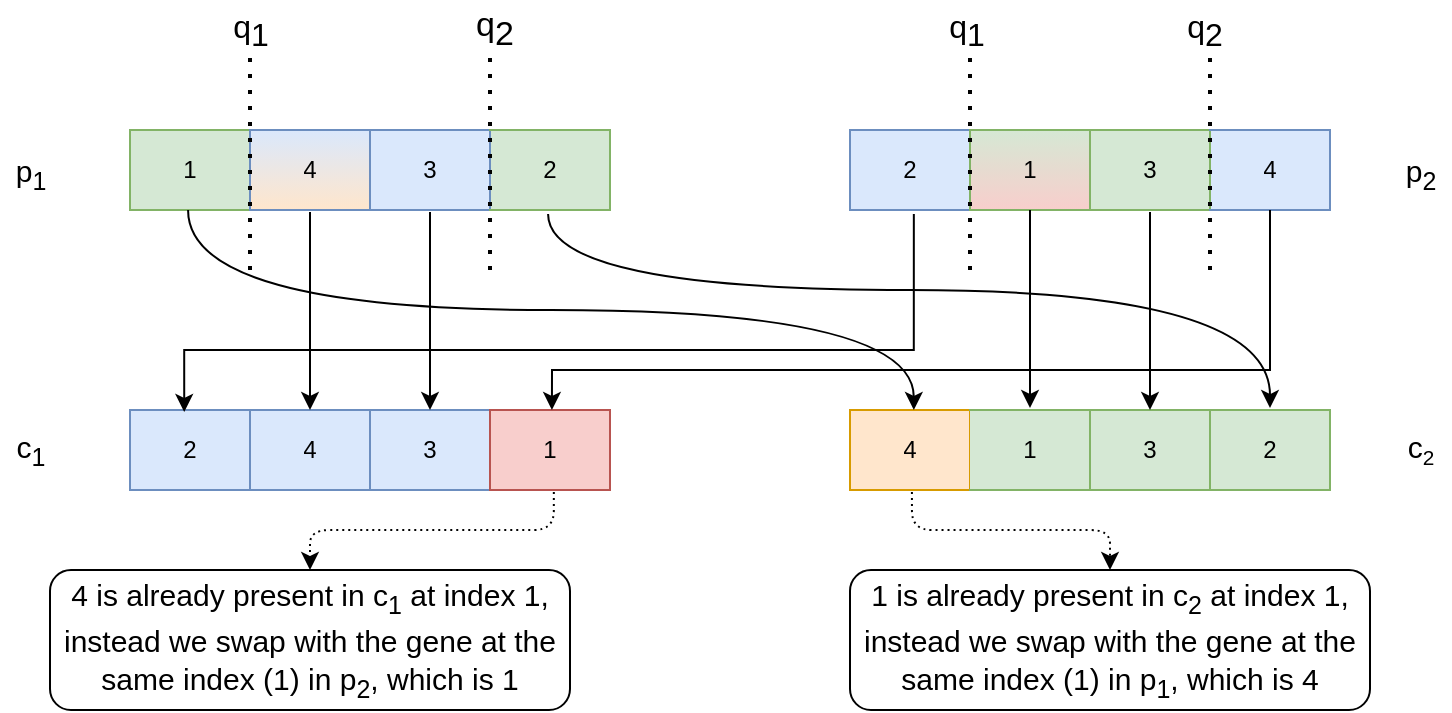 <mxfile version="20.0.1" type="device"><diagram id="W-CUC_xQhWOMWM6k2cVl" name="Page-1"><mxGraphModel dx="813" dy="454" grid="1" gridSize="10" guides="1" tooltips="1" connect="1" arrows="1" fold="1" page="1" pageScale="1" pageWidth="827" pageHeight="1169" math="0" shadow="0"><root><mxCell id="0"/><mxCell id="1" parent="0"/><mxCell id="MWCVSBkgfItiDsYh1Fta-3" value="" style="shape=table;startSize=0;container=1;collapsible=0;childLayout=tableLayout;fillColor=#d5e8d4;strokeColor=#82b366;gradientColor=none;" parent="1" vertex="1"><mxGeometry x="110" y="200" width="240" height="40" as="geometry"/></mxCell><mxCell id="MWCVSBkgfItiDsYh1Fta-4" value="" style="shape=tableRow;horizontal=0;startSize=0;swimlaneHead=0;swimlaneBody=0;top=0;left=0;bottom=0;right=0;collapsible=0;dropTarget=0;fillColor=none;points=[[0,0.5],[1,0.5]];portConstraint=eastwest;" parent="MWCVSBkgfItiDsYh1Fta-3" vertex="1"><mxGeometry width="240" height="40" as="geometry"/></mxCell><mxCell id="MWCVSBkgfItiDsYh1Fta-5" value="1" style="shape=partialRectangle;html=1;whiteSpace=wrap;connectable=0;overflow=hidden;fillColor=none;top=1;left=1;bottom=1;right=0;pointerEvents=1;strokeColor=#82B366;" parent="MWCVSBkgfItiDsYh1Fta-4" vertex="1"><mxGeometry width="60" height="40" as="geometry"><mxRectangle width="60" height="40" as="alternateBounds"/></mxGeometry></mxCell><mxCell id="MWCVSBkgfItiDsYh1Fta-6" value="4" style="shape=partialRectangle;html=1;whiteSpace=wrap;connectable=0;overflow=hidden;fillColor=#dae8fc;top=1;left=1;bottom=1;right=1;pointerEvents=1;strokeColor=#6c8ebf;gradientColor=#FFE6CC;" parent="MWCVSBkgfItiDsYh1Fta-4" vertex="1"><mxGeometry x="60" width="60" height="40" as="geometry"><mxRectangle width="60" height="40" as="alternateBounds"/></mxGeometry></mxCell><mxCell id="MWCVSBkgfItiDsYh1Fta-7" value="3" style="shape=partialRectangle;html=1;whiteSpace=wrap;connectable=0;overflow=hidden;fillColor=#dae8fc;top=1;left=1;bottom=1;right=1;pointerEvents=1;strokeColor=#6c8ebf;" parent="MWCVSBkgfItiDsYh1Fta-4" vertex="1"><mxGeometry x="120" width="60" height="40" as="geometry"><mxRectangle width="60" height="40" as="alternateBounds"/></mxGeometry></mxCell><mxCell id="MWCVSBkgfItiDsYh1Fta-8" value="2" style="shape=partialRectangle;html=1;whiteSpace=wrap;connectable=0;overflow=hidden;fillColor=none;top=1;left=0;bottom=1;right=1;pointerEvents=1;strokeColor=#82B366;" parent="MWCVSBkgfItiDsYh1Fta-4" vertex="1"><mxGeometry x="180" width="60" height="40" as="geometry"><mxRectangle width="60" height="40" as="alternateBounds"/></mxGeometry></mxCell><mxCell id="MWCVSBkgfItiDsYh1Fta-9" value="" style="shape=table;startSize=0;container=1;collapsible=0;childLayout=tableLayout;fillColor=#dae8fc;strokeColor=#6c8ebf;" parent="1" vertex="1"><mxGeometry x="470" y="200" width="240" height="40" as="geometry"/></mxCell><mxCell id="MWCVSBkgfItiDsYh1Fta-10" value="" style="shape=tableRow;horizontal=0;startSize=0;swimlaneHead=0;swimlaneBody=0;top=0;left=0;bottom=0;right=0;collapsible=0;dropTarget=0;fillColor=none;points=[[0,0.5],[1,0.5]];portConstraint=eastwest;" parent="MWCVSBkgfItiDsYh1Fta-9" vertex="1"><mxGeometry width="240" height="40" as="geometry"/></mxCell><mxCell id="MWCVSBkgfItiDsYh1Fta-11" value="2" style="shape=partialRectangle;html=1;whiteSpace=wrap;connectable=0;overflow=hidden;fillColor=none;top=0;left=0;bottom=0;right=0;pointerEvents=1;" parent="MWCVSBkgfItiDsYh1Fta-10" vertex="1"><mxGeometry width="60" height="40" as="geometry"><mxRectangle width="60" height="40" as="alternateBounds"/></mxGeometry></mxCell><mxCell id="MWCVSBkgfItiDsYh1Fta-12" value="1" style="shape=partialRectangle;html=1;whiteSpace=wrap;connectable=0;overflow=hidden;fillColor=#d5e8d4;top=1;left=1;bottom=1;right=1;pointerEvents=1;strokeColor=#82b366;gradientColor=#F8CECC;" parent="MWCVSBkgfItiDsYh1Fta-10" vertex="1"><mxGeometry x="60" width="60" height="40" as="geometry"><mxRectangle width="60" height="40" as="alternateBounds"/></mxGeometry></mxCell><mxCell id="MWCVSBkgfItiDsYh1Fta-13" value="3" style="shape=partialRectangle;html=1;whiteSpace=wrap;connectable=0;overflow=hidden;fillColor=#d5e8d4;top=1;left=1;bottom=1;right=1;pointerEvents=1;strokeColor=#82b366;" parent="MWCVSBkgfItiDsYh1Fta-10" vertex="1"><mxGeometry x="120" width="60" height="40" as="geometry"><mxRectangle width="60" height="40" as="alternateBounds"/></mxGeometry></mxCell><mxCell id="MWCVSBkgfItiDsYh1Fta-14" value="4" style="shape=partialRectangle;html=1;whiteSpace=wrap;connectable=0;overflow=hidden;fillColor=none;top=1;left=0;bottom=1;right=1;pointerEvents=1;strokeColor=#6C8EBF;" parent="MWCVSBkgfItiDsYh1Fta-10" vertex="1"><mxGeometry x="180" width="60" height="40" as="geometry"><mxRectangle width="60" height="40" as="alternateBounds"/></mxGeometry></mxCell><mxCell id="MWCVSBkgfItiDsYh1Fta-15" value="" style="shape=table;startSize=0;container=1;collapsible=0;childLayout=tableLayout;columnLines=1;fixedRows=0;resizeLastRow=0;labelBackgroundColor=none;strokeColor=#000000;" parent="1" vertex="1"><mxGeometry x="110" y="340" width="240" height="40" as="geometry"/></mxCell><mxCell id="MWCVSBkgfItiDsYh1Fta-16" value="" style="shape=tableRow;horizontal=0;startSize=0;swimlaneHead=0;swimlaneBody=0;top=0;left=0;bottom=0;right=0;collapsible=0;dropTarget=0;fillColor=none;points=[[0,0.5],[1,0.5]];portConstraint=eastwest;" parent="MWCVSBkgfItiDsYh1Fta-15" vertex="1"><mxGeometry width="240" height="40" as="geometry"/></mxCell><mxCell id="MWCVSBkgfItiDsYh1Fta-17" value="2" style="shape=partialRectangle;html=1;whiteSpace=wrap;connectable=0;overflow=hidden;fillColor=#dae8fc;top=1;left=1;bottom=1;right=0;pointerEvents=1;strokeColor=#6c8ebf;" parent="MWCVSBkgfItiDsYh1Fta-16" vertex="1"><mxGeometry width="60" height="40" as="geometry"><mxRectangle width="60" height="40" as="alternateBounds"/></mxGeometry></mxCell><mxCell id="MWCVSBkgfItiDsYh1Fta-18" value="4" style="shape=partialRectangle;html=1;whiteSpace=wrap;connectable=0;overflow=hidden;fillColor=#dae8fc;top=1;left=1;bottom=1;right=1;pointerEvents=1;strokeColor=#6c8ebf;" parent="MWCVSBkgfItiDsYh1Fta-16" vertex="1"><mxGeometry x="60" width="60" height="40" as="geometry"><mxRectangle width="60" height="40" as="alternateBounds"/></mxGeometry></mxCell><mxCell id="MWCVSBkgfItiDsYh1Fta-19" value="3" style="shape=partialRectangle;html=1;whiteSpace=wrap;connectable=0;overflow=hidden;fillColor=#dae8fc;top=1;left=1;bottom=1;right=1;pointerEvents=1;strokeColor=#6c8ebf;" parent="MWCVSBkgfItiDsYh1Fta-16" vertex="1"><mxGeometry x="120" width="60" height="40" as="geometry"><mxRectangle width="60" height="40" as="alternateBounds"/></mxGeometry></mxCell><mxCell id="MWCVSBkgfItiDsYh1Fta-20" value="1" style="shape=partialRectangle;html=1;whiteSpace=wrap;connectable=0;overflow=hidden;fillColor=#f8cecc;top=1;left=1;bottom=1;right=1;pointerEvents=1;strokeColor=#b85450;align=center;strokeWidth=1;perimeterSpacing=0;shadow=0;sketch=0;rowspan=1;expand=1;backgroundOutline=0;container=0;fixDash=0;snapToPoint=0;portConstraintRotation=0;noLabel=0;" parent="MWCVSBkgfItiDsYh1Fta-16" vertex="1"><mxGeometry x="180" width="60" height="40" as="geometry"><mxRectangle width="60" height="40" as="alternateBounds"/></mxGeometry></mxCell><mxCell id="MWCVSBkgfItiDsYh1Fta-21" value="" style="shape=table;startSize=0;container=1;collapsible=0;childLayout=tableLayout;" parent="1" vertex="1"><mxGeometry x="470" y="340" width="240" height="40" as="geometry"/></mxCell><mxCell id="MWCVSBkgfItiDsYh1Fta-22" value="" style="shape=tableRow;horizontal=0;startSize=0;swimlaneHead=0;swimlaneBody=0;top=0;left=0;bottom=0;right=0;collapsible=0;dropTarget=0;fillColor=none;points=[[0,0.5],[1,0.5]];portConstraint=eastwest;" parent="MWCVSBkgfItiDsYh1Fta-21" vertex="1"><mxGeometry width="240" height="40" as="geometry"/></mxCell><mxCell id="MWCVSBkgfItiDsYh1Fta-23" value="4" style="shape=partialRectangle;html=1;whiteSpace=wrap;connectable=0;overflow=hidden;fillColor=#ffe6cc;top=1;left=1;bottom=1;right=1;pointerEvents=1;strokeColor=#d79b00;" parent="MWCVSBkgfItiDsYh1Fta-22" vertex="1"><mxGeometry width="60" height="40" as="geometry"><mxRectangle width="60" height="40" as="alternateBounds"/></mxGeometry></mxCell><mxCell id="MWCVSBkgfItiDsYh1Fta-24" value="1" style="shape=partialRectangle;html=1;whiteSpace=wrap;connectable=0;overflow=hidden;fillColor=#d5e8d4;top=1;left=0;bottom=1;right=1;pointerEvents=1;strokeColor=#82b366;" parent="MWCVSBkgfItiDsYh1Fta-22" vertex="1"><mxGeometry x="60" width="60" height="40" as="geometry"><mxRectangle width="60" height="40" as="alternateBounds"/></mxGeometry></mxCell><mxCell id="MWCVSBkgfItiDsYh1Fta-25" value="3" style="shape=partialRectangle;html=1;whiteSpace=wrap;connectable=0;overflow=hidden;fillColor=#d5e8d4;top=1;left=1;bottom=1;right=1;pointerEvents=1;strokeColor=#82b366;" parent="MWCVSBkgfItiDsYh1Fta-22" vertex="1"><mxGeometry x="120" width="60" height="40" as="geometry"><mxRectangle width="60" height="40" as="alternateBounds"/></mxGeometry></mxCell><mxCell id="MWCVSBkgfItiDsYh1Fta-26" value="2" style="shape=partialRectangle;html=1;whiteSpace=wrap;connectable=0;overflow=hidden;fillColor=#d5e8d4;top=1;left=1;bottom=1;right=1;pointerEvents=1;strokeColor=#82b366;" parent="MWCVSBkgfItiDsYh1Fta-22" vertex="1"><mxGeometry x="180" width="60" height="40" as="geometry"><mxRectangle width="60" height="40" as="alternateBounds"/></mxGeometry></mxCell><mxCell id="MWCVSBkgfItiDsYh1Fta-28" value="" style="endArrow=none;dashed=1;html=1;dashPattern=1 3;strokeWidth=2;rounded=0;labelPosition=center;verticalLabelPosition=top;align=center;verticalAlign=bottom;" parent="1" edge="1"><mxGeometry width="50" height="50" relative="1" as="geometry"><mxPoint x="170" y="270" as="sourcePoint"/><mxPoint x="170" y="160" as="targetPoint"/></mxGeometry></mxCell><mxCell id="MWCVSBkgfItiDsYh1Fta-29" value="" style="endArrow=none;dashed=1;html=1;dashPattern=1 3;strokeWidth=2;rounded=0;" parent="1" edge="1"><mxGeometry width="50" height="50" relative="1" as="geometry"><mxPoint x="290" y="270" as="sourcePoint"/><mxPoint x="290" y="160" as="targetPoint"/></mxGeometry></mxCell><mxCell id="MWCVSBkgfItiDsYh1Fta-30" value="" style="endArrow=none;dashed=1;html=1;dashPattern=1 3;strokeWidth=2;rounded=0;" parent="1" edge="1"><mxGeometry width="50" height="50" relative="1" as="geometry"><mxPoint x="530" y="270" as="sourcePoint"/><mxPoint x="530" y="160" as="targetPoint"/></mxGeometry></mxCell><mxCell id="MWCVSBkgfItiDsYh1Fta-31" value="" style="endArrow=none;dashed=1;html=1;dashPattern=1 3;strokeWidth=2;rounded=0;" parent="1" edge="1"><mxGeometry width="50" height="50" relative="1" as="geometry"><mxPoint x="650" y="270" as="sourcePoint"/><mxPoint x="650" y="160" as="targetPoint"/></mxGeometry></mxCell><mxCell id="MWCVSBkgfItiDsYh1Fta-34" value="q&lt;sub style=&quot;font-size: 16px;&quot;&gt;1&lt;/sub&gt;" style="text;html=1;resizable=0;autosize=1;align=center;verticalAlign=middle;points=[];fillColor=none;strokeColor=none;rounded=0;strokeWidth=1;fontSize=16;" parent="1" vertex="1"><mxGeometry x="155" y="135" width="30" height="30" as="geometry"/></mxCell><mxCell id="MWCVSBkgfItiDsYh1Fta-35" value="q&lt;sub style=&quot;font-size: 16px;&quot;&gt;1&lt;/sub&gt;" style="text;html=1;resizable=0;autosize=1;align=center;verticalAlign=middle;points=[];fillColor=none;strokeColor=none;rounded=0;fontSize=16;" parent="1" vertex="1"><mxGeometry x="513" y="135" width="30" height="30" as="geometry"/></mxCell><mxCell id="MWCVSBkgfItiDsYh1Fta-36" value="q&lt;span style=&quot;font-size: 17px;&quot;&gt;&lt;sub style=&quot;font-size: 17px;&quot;&gt;2&lt;/sub&gt;&lt;/span&gt;" style="text;html=1;resizable=0;autosize=1;align=center;verticalAlign=middle;points=[];fillColor=none;strokeColor=none;rounded=0;fontSize=17;" parent="1" vertex="1"><mxGeometry x="277" y="135" width="30" height="30" as="geometry"/></mxCell><mxCell id="MWCVSBkgfItiDsYh1Fta-37" value="q&lt;span style=&quot;font-size: 16px;&quot;&gt;&lt;sub style=&quot;font-size: 16px;&quot;&gt;2&lt;/sub&gt;&lt;/span&gt;" style="text;html=1;resizable=0;autosize=1;align=center;verticalAlign=middle;points=[];fillColor=none;strokeColor=none;rounded=0;fontSize=16;" parent="1" vertex="1"><mxGeometry x="632" y="135" width="30" height="30" as="geometry"/></mxCell><mxCell id="MWCVSBkgfItiDsYh1Fta-38" value="" style="endArrow=classic;html=1;rounded=0;fontSize=16;exitX=0.375;exitY=1.025;exitDx=0;exitDy=0;exitPerimeter=0;entryX=0.375;entryY=0;entryDx=0;entryDy=0;entryPerimeter=0;" parent="1" source="MWCVSBkgfItiDsYh1Fta-4" target="MWCVSBkgfItiDsYh1Fta-16" edge="1"><mxGeometry width="50" height="50" relative="1" as="geometry"><mxPoint x="390" y="400" as="sourcePoint"/><mxPoint x="440" y="350" as="targetPoint"/></mxGeometry></mxCell><mxCell id="MWCVSBkgfItiDsYh1Fta-39" value="" style="endArrow=classic;html=1;rounded=0;fontSize=16;exitX=0.375;exitY=1.025;exitDx=0;exitDy=0;exitPerimeter=0;entryX=0.375;entryY=0;entryDx=0;entryDy=0;entryPerimeter=0;" parent="1" edge="1"><mxGeometry width="50" height="50" relative="1" as="geometry"><mxPoint x="260" y="241" as="sourcePoint"/><mxPoint x="260" y="340" as="targetPoint"/></mxGeometry></mxCell><mxCell id="MWCVSBkgfItiDsYh1Fta-40" value="" style="endArrow=classic;html=1;rounded=0;fontSize=16;exitX=0.133;exitY=1.05;exitDx=0;exitDy=0;exitPerimeter=0;entryX=0.113;entryY=0.025;entryDx=0;entryDy=0;entryPerimeter=0;edgeStyle=orthogonalEdgeStyle;" parent="1" source="MWCVSBkgfItiDsYh1Fta-10" target="MWCVSBkgfItiDsYh1Fta-16" edge="1"><mxGeometry width="50" height="50" relative="1" as="geometry"><mxPoint x="390" y="400" as="sourcePoint"/><mxPoint x="440" y="350" as="targetPoint"/><Array as="points"><mxPoint x="502" y="310"/><mxPoint x="137" y="310"/></Array></mxGeometry></mxCell><mxCell id="MWCVSBkgfItiDsYh1Fta-41" value="" style="endArrow=classic;html=1;rounded=0;fontSize=16;entryX=0.879;entryY=0;entryDx=0;entryDy=0;entryPerimeter=0;edgeStyle=orthogonalEdgeStyle;" parent="1" target="MWCVSBkgfItiDsYh1Fta-16" edge="1"><mxGeometry width="50" height="50" relative="1" as="geometry"><mxPoint x="680" y="240" as="sourcePoint"/><mxPoint x="440" y="350" as="targetPoint"/><Array as="points"><mxPoint x="680" y="320"/><mxPoint x="321" y="320"/></Array></mxGeometry></mxCell><mxCell id="MWCVSBkgfItiDsYh1Fta-42" value="&lt;font style=&quot;font-size: 15px;&quot;&gt;4 is already present in c&lt;sub&gt;1&lt;/sub&gt;&amp;nbsp;at index 1, instead we swap with the gene at the same index (1) in p&lt;sub&gt;2&lt;/sub&gt;, which is 1&lt;/font&gt;" style="rounded=1;whiteSpace=wrap;html=1;fontSize=16;strokeWidth=1;" parent="1" vertex="1"><mxGeometry x="70" y="420" width="260" height="70" as="geometry"/></mxCell><mxCell id="MWCVSBkgfItiDsYh1Fta-43" value="" style="endArrow=classic;html=1;fontSize=16;exitX=0.883;exitY=1.025;exitDx=0;exitDy=0;exitPerimeter=0;entryX=0.5;entryY=0;entryDx=0;entryDy=0;edgeStyle=orthogonalEdgeStyle;dashed=1;dashPattern=1 2;" parent="1" source="MWCVSBkgfItiDsYh1Fta-16" target="MWCVSBkgfItiDsYh1Fta-42" edge="1"><mxGeometry width="50" height="50" relative="1" as="geometry"><mxPoint x="390" y="440" as="sourcePoint"/><mxPoint x="440" y="390" as="targetPoint"/></mxGeometry></mxCell><mxCell id="MWCVSBkgfItiDsYh1Fta-44" value="" style="endArrow=classic;html=1;fontSize=16;exitX=0.121;exitY=1;exitDx=0;exitDy=0;exitPerimeter=0;entryX=0.133;entryY=0;entryDx=0;entryDy=0;entryPerimeter=0;edgeStyle=orthogonalEdgeStyle;curved=1;" parent="1" source="MWCVSBkgfItiDsYh1Fta-4" target="MWCVSBkgfItiDsYh1Fta-22" edge="1"><mxGeometry width="50" height="50" relative="1" as="geometry"><mxPoint x="390" y="440" as="sourcePoint"/><mxPoint x="440" y="390" as="targetPoint"/><Array as="points"><mxPoint x="139" y="290"/><mxPoint x="502" y="290"/></Array></mxGeometry></mxCell><mxCell id="MWCVSBkgfItiDsYh1Fta-45" value="" style="endArrow=classic;html=1;rounded=0;fontSize=16;exitX=0.375;exitY=1.025;exitDx=0;exitDy=0;exitPerimeter=0;entryX=0.375;entryY=0;entryDx=0;entryDy=0;entryPerimeter=0;" parent="1" edge="1"><mxGeometry width="50" height="50" relative="1" as="geometry"><mxPoint x="560" y="240" as="sourcePoint"/><mxPoint x="560" y="339" as="targetPoint"/></mxGeometry></mxCell><mxCell id="MWCVSBkgfItiDsYh1Fta-46" value="" style="endArrow=classic;html=1;rounded=0;fontSize=16;exitX=0.375;exitY=1.025;exitDx=0;exitDy=0;exitPerimeter=0;entryX=0.375;entryY=0;entryDx=0;entryDy=0;entryPerimeter=0;" parent="1" edge="1"><mxGeometry width="50" height="50" relative="1" as="geometry"><mxPoint x="620" y="241" as="sourcePoint"/><mxPoint x="620" y="340" as="targetPoint"/></mxGeometry></mxCell><mxCell id="MWCVSBkgfItiDsYh1Fta-47" value="" style="endArrow=classic;html=1;fontSize=16;exitX=0.871;exitY=1.05;exitDx=0;exitDy=0;exitPerimeter=0;entryX=0.875;entryY=-0.025;entryDx=0;entryDy=0;entryPerimeter=0;edgeStyle=orthogonalEdgeStyle;curved=1;" parent="1" source="MWCVSBkgfItiDsYh1Fta-4" target="MWCVSBkgfItiDsYh1Fta-22" edge="1"><mxGeometry width="50" height="50" relative="1" as="geometry"><mxPoint x="390" y="440" as="sourcePoint"/><mxPoint x="440" y="390" as="targetPoint"/><Array as="points"><mxPoint x="319" y="280"/><mxPoint x="680" y="280"/></Array></mxGeometry></mxCell><mxCell id="MWCVSBkgfItiDsYh1Fta-48" value="&lt;font style=&quot;font-size: 15px;&quot;&gt;1 is already present in c&lt;sub&gt;2&lt;/sub&gt;&amp;nbsp;at index 1, instead we swap with the gene at the same index (1) in p&lt;sub&gt;1&lt;/sub&gt;, which is 4&lt;/font&gt;" style="rounded=1;whiteSpace=wrap;html=1;fontSize=16;strokeWidth=1;" parent="1" vertex="1"><mxGeometry x="470" y="420" width="260" height="70" as="geometry"/></mxCell><mxCell id="MWCVSBkgfItiDsYh1Fta-49" value="" style="endArrow=classic;html=1;fontSize=16;exitX=0.129;exitY=1.025;exitDx=0;exitDy=0;exitPerimeter=0;entryX=0.5;entryY=0;entryDx=0;entryDy=0;edgeStyle=orthogonalEdgeStyle;dashed=1;dashPattern=1 2;" parent="1" source="MWCVSBkgfItiDsYh1Fta-22" target="MWCVSBkgfItiDsYh1Fta-48" edge="1"><mxGeometry width="50" height="50" relative="1" as="geometry"><mxPoint x="466.92" y="410" as="sourcePoint"/><mxPoint x="340" y="449" as="targetPoint"/></mxGeometry></mxCell><mxCell id="buyC_YTbQs0s4Uw1F4ct-12" value="&lt;font color=&quot;#000000&quot;&gt;c&lt;sub&gt;1&lt;/sub&gt;&lt;/font&gt;" style="text;html=1;align=center;verticalAlign=middle;resizable=0;points=[];autosize=1;strokeColor=none;fillColor=none;fontSize=15;fontColor=#FFFFFF;" vertex="1" parent="1"><mxGeometry x="45" y="345" width="30" height="30" as="geometry"/></mxCell><mxCell id="buyC_YTbQs0s4Uw1F4ct-13" value="&lt;font color=&quot;#000000&quot;&gt;c&lt;span style=&quot;font-size: 12.5px;&quot;&gt;&lt;sub&gt;2&lt;/sub&gt;&lt;/span&gt;&lt;/font&gt;" style="text;html=1;align=center;verticalAlign=middle;resizable=0;points=[];autosize=1;strokeColor=none;fillColor=none;fontSize=15;fontColor=#FFFFFF;" vertex="1" parent="1"><mxGeometry x="740" y="345" width="30" height="30" as="geometry"/></mxCell><mxCell id="buyC_YTbQs0s4Uw1F4ct-14" value="&lt;font color=&quot;#000000&quot;&gt;&lt;sub&gt;&lt;span style=&quot;font-size: 15px;&quot;&gt;p&lt;sub&gt;1&lt;/sub&gt;&lt;/span&gt;&lt;/sub&gt;&lt;/font&gt;" style="text;html=1;align=center;verticalAlign=middle;resizable=0;points=[];autosize=1;strokeColor=none;fillColor=none;fontSize=15;fontColor=#FFFFFF;" vertex="1" parent="1"><mxGeometry x="45" y="205" width="30" height="30" as="geometry"/></mxCell><mxCell id="buyC_YTbQs0s4Uw1F4ct-15" value="&lt;font color=&quot;#000000&quot;&gt;&lt;sub&gt;&lt;span style=&quot;font-size: 15px;&quot;&gt;p&lt;sub&gt;2&lt;/sub&gt;&lt;/span&gt;&lt;/sub&gt;&lt;/font&gt;" style="text;html=1;align=center;verticalAlign=middle;resizable=0;points=[];autosize=1;strokeColor=none;fillColor=none;fontSize=15;fontColor=#FFFFFF;" vertex="1" parent="1"><mxGeometry x="740" y="205" width="30" height="30" as="geometry"/></mxCell></root></mxGraphModel></diagram></mxfile>